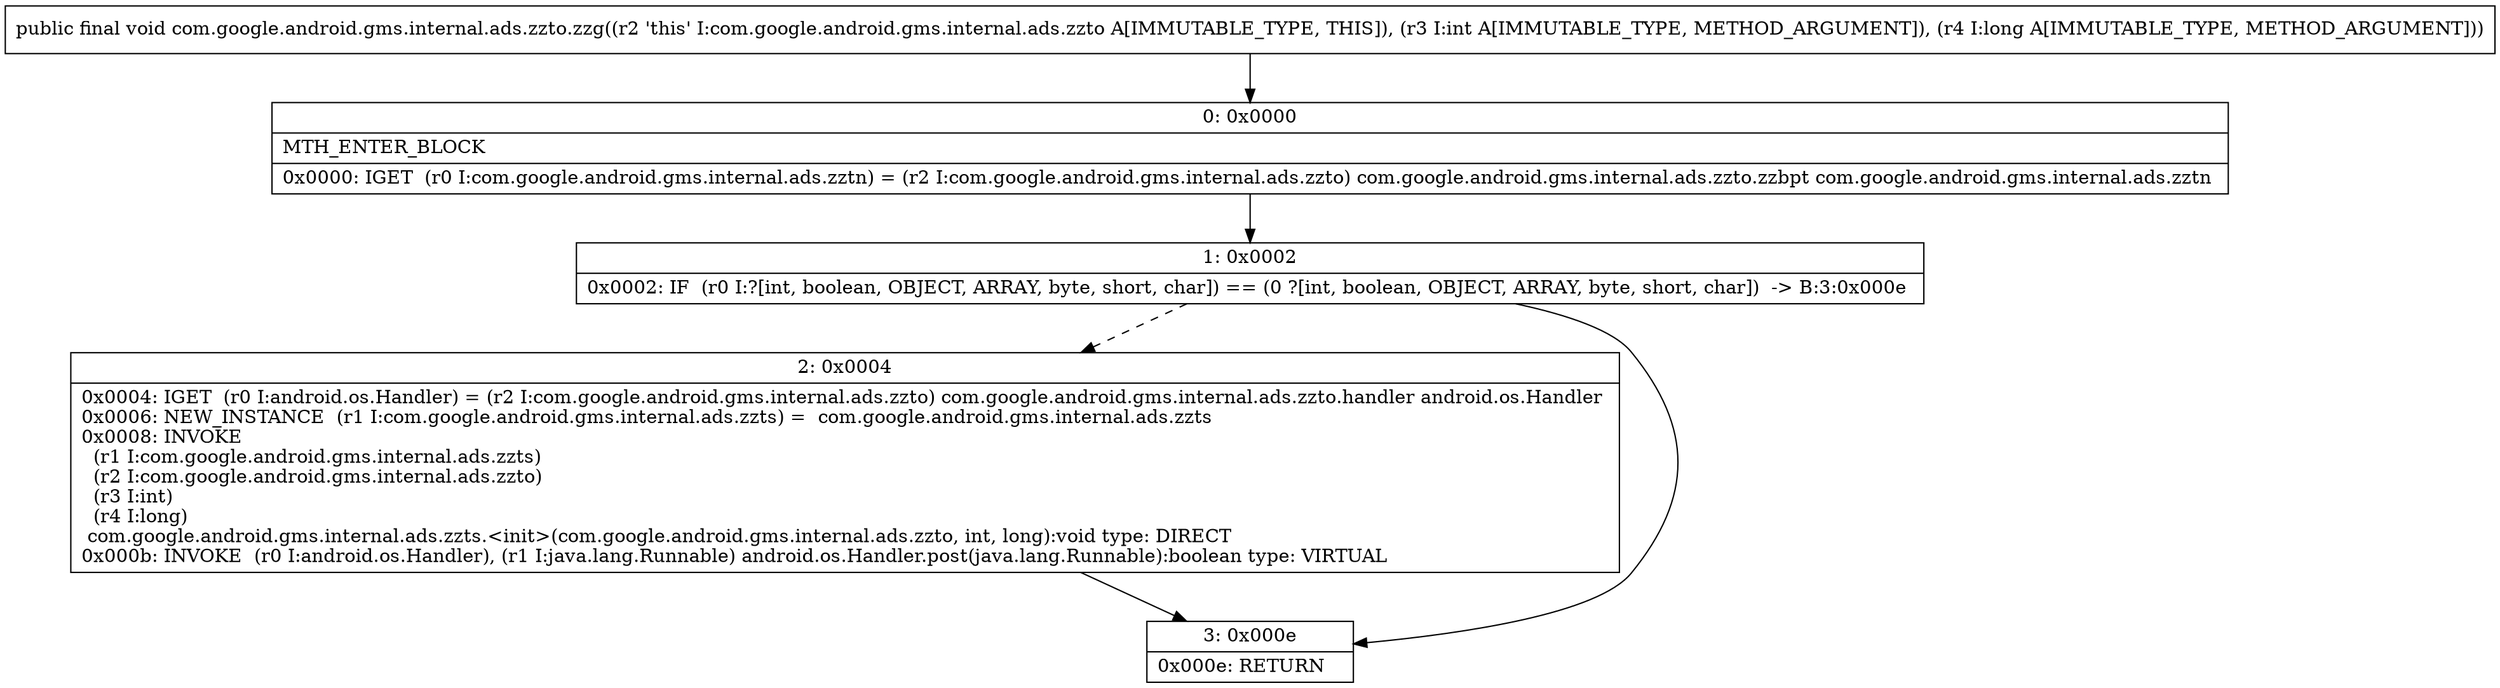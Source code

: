 digraph "CFG forcom.google.android.gms.internal.ads.zzto.zzg(IJ)V" {
Node_0 [shape=record,label="{0\:\ 0x0000|MTH_ENTER_BLOCK\l|0x0000: IGET  (r0 I:com.google.android.gms.internal.ads.zztn) = (r2 I:com.google.android.gms.internal.ads.zzto) com.google.android.gms.internal.ads.zzto.zzbpt com.google.android.gms.internal.ads.zztn \l}"];
Node_1 [shape=record,label="{1\:\ 0x0002|0x0002: IF  (r0 I:?[int, boolean, OBJECT, ARRAY, byte, short, char]) == (0 ?[int, boolean, OBJECT, ARRAY, byte, short, char])  \-\> B:3:0x000e \l}"];
Node_2 [shape=record,label="{2\:\ 0x0004|0x0004: IGET  (r0 I:android.os.Handler) = (r2 I:com.google.android.gms.internal.ads.zzto) com.google.android.gms.internal.ads.zzto.handler android.os.Handler \l0x0006: NEW_INSTANCE  (r1 I:com.google.android.gms.internal.ads.zzts) =  com.google.android.gms.internal.ads.zzts \l0x0008: INVOKE  \l  (r1 I:com.google.android.gms.internal.ads.zzts)\l  (r2 I:com.google.android.gms.internal.ads.zzto)\l  (r3 I:int)\l  (r4 I:long)\l com.google.android.gms.internal.ads.zzts.\<init\>(com.google.android.gms.internal.ads.zzto, int, long):void type: DIRECT \l0x000b: INVOKE  (r0 I:android.os.Handler), (r1 I:java.lang.Runnable) android.os.Handler.post(java.lang.Runnable):boolean type: VIRTUAL \l}"];
Node_3 [shape=record,label="{3\:\ 0x000e|0x000e: RETURN   \l}"];
MethodNode[shape=record,label="{public final void com.google.android.gms.internal.ads.zzto.zzg((r2 'this' I:com.google.android.gms.internal.ads.zzto A[IMMUTABLE_TYPE, THIS]), (r3 I:int A[IMMUTABLE_TYPE, METHOD_ARGUMENT]), (r4 I:long A[IMMUTABLE_TYPE, METHOD_ARGUMENT])) }"];
MethodNode -> Node_0;
Node_0 -> Node_1;
Node_1 -> Node_2[style=dashed];
Node_1 -> Node_3;
Node_2 -> Node_3;
}

